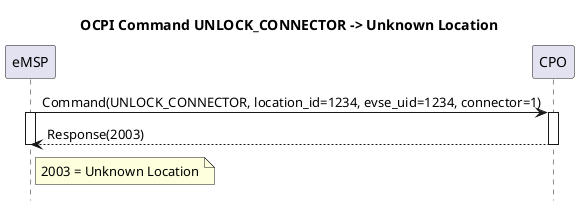 @startuml
title OCPI Command UNLOCK_CONNECTOR -> Unknown Location
hide footbox

participant eMSP
participant CPO


eMSP ->  CPO:  Command(UNLOCK_CONNECTOR, location_id=1234, evse_uid=1234, connector=1)
activate eMSP
activate CPO
CPO  --> eMSP: Response(2003)

note right of eMSP
2003 = Unknown Location
end note

deactivate CPO
deactivate eMSP
@enduml